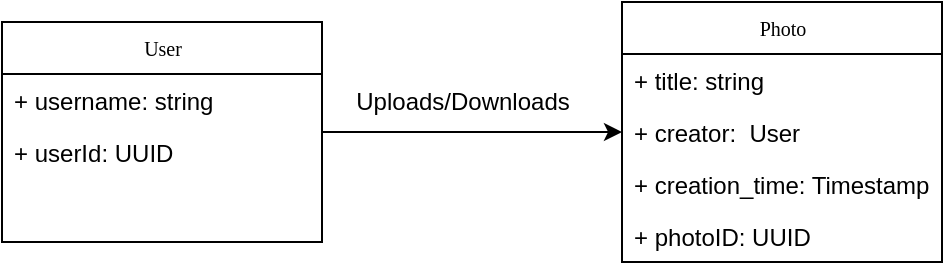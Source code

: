 <mxfile version="20.5.1" type="github" pages="2">
  <diagram name="Page-1" id="c4acf3e9-155e-7222-9cf6-157b1a14988f">
    <mxGraphModel dx="1426" dy="826" grid="1" gridSize="10" guides="1" tooltips="1" connect="1" arrows="1" fold="1" page="1" pageScale="1" pageWidth="850" pageHeight="1100" background="none" math="0" shadow="0">
      <root>
        <mxCell id="0" />
        <mxCell id="1" parent="0" />
        <mxCell id="jt0VwyIWSqa20Az61usZ-3" style="edgeStyle=orthogonalEdgeStyle;rounded=0;orthogonalLoop=1;jettySize=auto;html=1;entryX=0;entryY=0.5;entryDx=0;entryDy=0;" edge="1" parent="1" source="17acba5748e5396b-20" target="17acba5748e5396b-32">
          <mxGeometry relative="1" as="geometry" />
        </mxCell>
        <mxCell id="17acba5748e5396b-20" value="User" style="swimlane;html=1;fontStyle=0;childLayout=stackLayout;horizontal=1;startSize=26;fillColor=none;horizontalStack=0;resizeParent=1;resizeLast=0;collapsible=1;marginBottom=0;swimlaneFillColor=#ffffff;rounded=0;shadow=0;comic=0;labelBackgroundColor=none;strokeWidth=1;fontFamily=Verdana;fontSize=10;align=center;" parent="1" vertex="1">
          <mxGeometry x="60" y="60" width="160" height="110" as="geometry" />
        </mxCell>
        <mxCell id="17acba5748e5396b-21" value="+ username: string" style="text;html=1;strokeColor=none;fillColor=none;align=left;verticalAlign=top;spacingLeft=4;spacingRight=4;whiteSpace=wrap;overflow=hidden;rotatable=0;points=[[0,0.5],[1,0.5]];portConstraint=eastwest;" parent="17acba5748e5396b-20" vertex="1">
          <mxGeometry y="26" width="160" height="26" as="geometry" />
        </mxCell>
        <mxCell id="17acba5748e5396b-24" value="+ userId: UUID" style="text;html=1;strokeColor=none;fillColor=none;align=left;verticalAlign=top;spacingLeft=4;spacingRight=4;whiteSpace=wrap;overflow=hidden;rotatable=0;points=[[0,0.5],[1,0.5]];portConstraint=eastwest;" parent="17acba5748e5396b-20" vertex="1">
          <mxGeometry y="52" width="160" height="26" as="geometry" />
        </mxCell>
        <mxCell id="17acba5748e5396b-30" value="Photo" style="swimlane;html=1;fontStyle=0;childLayout=stackLayout;horizontal=1;startSize=26;fillColor=none;horizontalStack=0;resizeParent=1;resizeLast=0;collapsible=1;marginBottom=0;swimlaneFillColor=#ffffff;rounded=0;shadow=0;comic=0;labelBackgroundColor=none;strokeWidth=1;fontFamily=Verdana;fontSize=10;align=center;" parent="1" vertex="1">
          <mxGeometry x="370" y="50" width="160" height="130" as="geometry" />
        </mxCell>
        <mxCell id="17acba5748e5396b-31" value="+ title: string" style="text;html=1;strokeColor=none;fillColor=none;align=left;verticalAlign=top;spacingLeft=4;spacingRight=4;whiteSpace=wrap;overflow=hidden;rotatable=0;points=[[0,0.5],[1,0.5]];portConstraint=eastwest;" parent="17acba5748e5396b-30" vertex="1">
          <mxGeometry y="26" width="160" height="26" as="geometry" />
        </mxCell>
        <mxCell id="17acba5748e5396b-32" value="+ creator:&amp;nbsp; User" style="text;html=1;strokeColor=none;fillColor=none;align=left;verticalAlign=top;spacingLeft=4;spacingRight=4;whiteSpace=wrap;overflow=hidden;rotatable=0;points=[[0,0.5],[1,0.5]];portConstraint=eastwest;" parent="17acba5748e5396b-30" vertex="1">
          <mxGeometry y="52" width="160" height="26" as="geometry" />
        </mxCell>
        <mxCell id="17acba5748e5396b-33" value="+ creation_time: Timestamp&lt;br&gt;&lt;br&gt;" style="text;html=1;strokeColor=none;fillColor=none;align=left;verticalAlign=top;spacingLeft=4;spacingRight=4;whiteSpace=wrap;overflow=hidden;rotatable=0;points=[[0,0.5],[1,0.5]];portConstraint=eastwest;" parent="17acba5748e5396b-30" vertex="1">
          <mxGeometry y="78" width="160" height="26" as="geometry" />
        </mxCell>
        <mxCell id="jt0VwyIWSqa20Az61usZ-2" value="+ photoID: UUID&lt;br&gt;" style="text;html=1;strokeColor=none;fillColor=none;align=left;verticalAlign=top;spacingLeft=4;spacingRight=4;whiteSpace=wrap;overflow=hidden;rotatable=0;points=[[0,0.5],[1,0.5]];portConstraint=eastwest;" vertex="1" parent="17acba5748e5396b-30">
          <mxGeometry y="104" width="160" height="26" as="geometry" />
        </mxCell>
        <mxCell id="jt0VwyIWSqa20Az61usZ-4" value="Uploads/Downloads" style="text;html=1;align=center;verticalAlign=middle;resizable=0;points=[];autosize=1;strokeColor=none;fillColor=none;" vertex="1" parent="1">
          <mxGeometry x="225" y="85" width="130" height="30" as="geometry" />
        </mxCell>
      </root>
    </mxGraphModel>
  </diagram>
  <diagram id="1UKfbe80fZGeR-ZeibnG" name="Page-2">
    <mxGraphModel dx="1358" dy="787" grid="1" gridSize="10" guides="1" tooltips="1" connect="1" arrows="1" fold="1" page="1" pageScale="1" pageWidth="827" pageHeight="1169" math="0" shadow="0">
      <root>
        <mxCell id="0" />
        <mxCell id="1" parent="0" />
        <mxCell id="nESod7RACzGaH_BVtWpB-23" value="" style="rounded=1;whiteSpace=wrap;html=1;" vertex="1" parent="1">
          <mxGeometry x="540" y="320" width="170" height="80" as="geometry" />
        </mxCell>
        <mxCell id="nESod7RACzGaH_BVtWpB-16" value="" style="rounded=1;whiteSpace=wrap;html=1;" vertex="1" parent="1">
          <mxGeometry x="530" y="180" width="220" height="110" as="geometry" />
        </mxCell>
        <mxCell id="nESod7RACzGaH_BVtWpB-5" style="edgeStyle=orthogonalEdgeStyle;rounded=0;orthogonalLoop=1;jettySize=auto;html=1;entryX=0;entryY=0;entryDx=0;entryDy=0;" edge="1" parent="1" source="nESod7RACzGaH_BVtWpB-1" target="nESod7RACzGaH_BVtWpB-4">
          <mxGeometry relative="1" as="geometry" />
        </mxCell>
        <mxCell id="nESod7RACzGaH_BVtWpB-1" value="User" style="shape=umlActor;verticalLabelPosition=bottom;verticalAlign=top;html=1;outlineConnect=0;" vertex="1" parent="1">
          <mxGeometry x="60" y="60" width="30" height="60" as="geometry" />
        </mxCell>
        <mxCell id="nESod7RACzGaH_BVtWpB-6" style="edgeStyle=orthogonalEdgeStyle;rounded=0;orthogonalLoop=1;jettySize=auto;html=1;entryX=0;entryY=0.5;entryDx=0;entryDy=0;" edge="1" parent="1" source="nESod7RACzGaH_BVtWpB-2" target="nESod7RACzGaH_BVtWpB-4">
          <mxGeometry relative="1" as="geometry" />
        </mxCell>
        <mxCell id="nESod7RACzGaH_BVtWpB-2" value="User" style="shape=umlActor;verticalLabelPosition=bottom;verticalAlign=top;html=1;outlineConnect=0;" vertex="1" parent="1">
          <mxGeometry x="60" y="160" width="30" height="60" as="geometry" />
        </mxCell>
        <mxCell id="nESod7RACzGaH_BVtWpB-8" style="edgeStyle=orthogonalEdgeStyle;rounded=0;orthogonalLoop=1;jettySize=auto;html=1;entryX=0;entryY=1;entryDx=0;entryDy=0;" edge="1" parent="1" source="nESod7RACzGaH_BVtWpB-3" target="nESod7RACzGaH_BVtWpB-4">
          <mxGeometry relative="1" as="geometry" />
        </mxCell>
        <mxCell id="nESod7RACzGaH_BVtWpB-3" value="User" style="shape=umlActor;verticalLabelPosition=bottom;verticalAlign=top;html=1;outlineConnect=0;" vertex="1" parent="1">
          <mxGeometry x="60" y="250" width="30" height="60" as="geometry" />
        </mxCell>
        <mxCell id="nESod7RACzGaH_BVtWpB-4" value="Load &lt;br&gt;Balancer" style="rhombus;whiteSpace=wrap;html=1;fillColor=#ffe6cc;strokeColor=#d79b00;" vertex="1" parent="1">
          <mxGeometry x="220" y="150" width="80" height="80" as="geometry" />
        </mxCell>
        <mxCell id="nESod7RACzGaH_BVtWpB-12" style="edgeStyle=orthogonalEdgeStyle;rounded=0;orthogonalLoop=1;jettySize=auto;html=1;exitX=1;exitY=0.5;exitDx=0;exitDy=0;entryX=0;entryY=0.5;entryDx=0;entryDy=0;entryPerimeter=0;" edge="1" parent="1" source="nESod7RACzGaH_BVtWpB-9" target="nESod7RACzGaH_BVtWpB-11">
          <mxGeometry relative="1" as="geometry" />
        </mxCell>
        <mxCell id="nESod7RACzGaH_BVtWpB-19" style="edgeStyle=orthogonalEdgeStyle;rounded=0;orthogonalLoop=1;jettySize=auto;html=1;" edge="1" parent="1" source="nESod7RACzGaH_BVtWpB-9">
          <mxGeometry relative="1" as="geometry">
            <mxPoint x="520" y="250" as="targetPoint" />
          </mxGeometry>
        </mxCell>
        <mxCell id="nESod7RACzGaH_BVtWpB-25" style="edgeStyle=orthogonalEdgeStyle;rounded=0;orthogonalLoop=1;jettySize=auto;html=1;entryX=0;entryY=0.5;entryDx=0;entryDy=0;" edge="1" parent="1" source="nESod7RACzGaH_BVtWpB-9" target="nESod7RACzGaH_BVtWpB-23">
          <mxGeometry relative="1" as="geometry">
            <Array as="points">
              <mxPoint x="450" y="195" />
              <mxPoint x="450" y="360" />
            </Array>
          </mxGeometry>
        </mxCell>
        <mxCell id="nESod7RACzGaH_BVtWpB-9" value="" style="rounded=1;whiteSpace=wrap;html=1;fillColor=#d5e8d4;strokeColor=#82b366;" vertex="1" parent="1">
          <mxGeometry x="320" y="40" width="120" height="310" as="geometry" />
        </mxCell>
        <mxCell id="nESod7RACzGaH_BVtWpB-10" value="Server" style="text;html=1;align=center;verticalAlign=middle;resizable=0;points=[];autosize=1;strokeColor=none;fillColor=none;" vertex="1" parent="1">
          <mxGeometry x="350" y="5" width="60" height="30" as="geometry" />
        </mxCell>
        <mxCell id="nESod7RACzGaH_BVtWpB-11" value="Search Engine" style="shape=cylinder3;whiteSpace=wrap;html=1;boundedLbl=1;backgroundOutline=1;size=15;fillColor=#fff2cc;strokeColor=#d6b656;" vertex="1" parent="1">
          <mxGeometry x="590" y="20" width="60" height="80" as="geometry" />
        </mxCell>
        <mxCell id="nESod7RACzGaH_BVtWpB-13" value="" style="shape=cylinder3;whiteSpace=wrap;html=1;boundedLbl=1;backgroundOutline=1;size=15;fillColor=#fff2cc;strokeColor=#d6b656;" vertex="1" parent="1">
          <mxGeometry x="540" y="190" width="60" height="80" as="geometry" />
        </mxCell>
        <mxCell id="nESod7RACzGaH_BVtWpB-14" value="" style="shape=cylinder3;whiteSpace=wrap;html=1;boundedLbl=1;backgroundOutline=1;size=15;fillColor=#fff2cc;strokeColor=#d6b656;" vertex="1" parent="1">
          <mxGeometry x="610" y="190" width="60" height="80" as="geometry" />
        </mxCell>
        <mxCell id="nESod7RACzGaH_BVtWpB-15" value="" style="shape=cylinder3;whiteSpace=wrap;html=1;boundedLbl=1;backgroundOutline=1;size=15;fillColor=#fff2cc;strokeColor=#d6b656;" vertex="1" parent="1">
          <mxGeometry x="680" y="190" width="60" height="80" as="geometry" />
        </mxCell>
        <mxCell id="nESod7RACzGaH_BVtWpB-17" value="Relational DB Servers" style="text;html=1;align=center;verticalAlign=middle;resizable=0;points=[];autosize=1;strokeColor=none;fillColor=none;" vertex="1" parent="1">
          <mxGeometry x="570" y="150" width="140" height="30" as="geometry" />
        </mxCell>
        <mxCell id="nESod7RACzGaH_BVtWpB-21" value="" style="shape=cylinder3;whiteSpace=wrap;html=1;boundedLbl=1;backgroundOutline=1;size=15;fillColor=#fff2cc;strokeColor=#d6b656;" vertex="1" parent="1">
          <mxGeometry x="550" y="320" width="60" height="80" as="geometry" />
        </mxCell>
        <mxCell id="nESod7RACzGaH_BVtWpB-22" value="" style="shape=cylinder3;whiteSpace=wrap;html=1;boundedLbl=1;backgroundOutline=1;size=15;fillColor=#fff2cc;strokeColor=#d6b656;" vertex="1" parent="1">
          <mxGeometry x="630" y="320" width="60" height="80" as="geometry" />
        </mxCell>
        <mxCell id="nESod7RACzGaH_BVtWpB-24" value="NoSQL Data" style="text;html=1;align=center;verticalAlign=middle;resizable=0;points=[];autosize=1;strokeColor=none;fillColor=none;" vertex="1" parent="1">
          <mxGeometry x="575" y="295" width="90" height="30" as="geometry" />
        </mxCell>
        <mxCell id="nESod7RACzGaH_BVtWpB-28" style="edgeStyle=orthogonalEdgeStyle;rounded=0;orthogonalLoop=1;jettySize=auto;html=1;entryX=1;entryY=0.5;entryDx=0;entryDy=0;" edge="1" parent="1" source="nESod7RACzGaH_BVtWpB-26" target="nESod7RACzGaH_BVtWpB-16">
          <mxGeometry relative="1" as="geometry">
            <Array as="points">
              <mxPoint x="770" y="470" />
              <mxPoint x="770" y="235" />
            </Array>
          </mxGeometry>
        </mxCell>
        <mxCell id="nESod7RACzGaH_BVtWpB-26" value="Photos" style="rounded=1;whiteSpace=wrap;html=1;fillColor=#fff2cc;strokeColor=#d6b656;" vertex="1" parent="1">
          <mxGeometry x="545" y="440" width="155" height="70" as="geometry" />
        </mxCell>
        <mxCell id="nESod7RACzGaH_BVtWpB-27" value="Blob Storage for Photos" style="text;html=1;align=center;verticalAlign=middle;resizable=0;points=[];autosize=1;strokeColor=none;fillColor=none;" vertex="1" parent="1">
          <mxGeometry x="545" y="415" width="150" height="30" as="geometry" />
        </mxCell>
        <mxCell id="nESod7RACzGaH_BVtWpB-31" style="edgeStyle=orthogonalEdgeStyle;rounded=0;orthogonalLoop=1;jettySize=auto;html=1;" edge="1" parent="1" source="nESod7RACzGaH_BVtWpB-29">
          <mxGeometry relative="1" as="geometry">
            <mxPoint x="380" y="350" as="targetPoint" />
          </mxGeometry>
        </mxCell>
        <mxCell id="nESod7RACzGaH_BVtWpB-32" style="edgeStyle=orthogonalEdgeStyle;rounded=0;orthogonalLoop=1;jettySize=auto;html=1;entryX=0.005;entryY=0.417;entryDx=0;entryDy=0;entryPerimeter=0;" edge="1" parent="1" source="nESod7RACzGaH_BVtWpB-29" target="nESod7RACzGaH_BVtWpB-26">
          <mxGeometry relative="1" as="geometry" />
        </mxCell>
        <mxCell id="nESod7RACzGaH_BVtWpB-29" value="Cache" style="rounded=1;whiteSpace=wrap;html=1;fillColor=#e1d5e7;strokeColor=#9673a6;" vertex="1" parent="1">
          <mxGeometry x="320" y="440" width="120" height="60" as="geometry" />
        </mxCell>
        <mxCell id="nESod7RACzGaH_BVtWpB-33" value="" style="rounded=1;whiteSpace=wrap;html=1;fillColor=#dae8fc;strokeColor=#6c8ebf;" vertex="1" parent="1">
          <mxGeometry x="335" y="60" width="90" height="40" as="geometry" />
        </mxCell>
        <mxCell id="nESod7RACzGaH_BVtWpB-34" value="" style="rounded=1;whiteSpace=wrap;html=1;fillColor=#dae8fc;strokeColor=#6c8ebf;" vertex="1" parent="1">
          <mxGeometry x="335" y="120" width="90" height="40" as="geometry" />
        </mxCell>
        <mxCell id="nESod7RACzGaH_BVtWpB-35" value="" style="rounded=1;whiteSpace=wrap;html=1;fillColor=#dae8fc;strokeColor=#6c8ebf;" vertex="1" parent="1">
          <mxGeometry x="330" y="190" width="90" height="40" as="geometry" />
        </mxCell>
        <mxCell id="nESod7RACzGaH_BVtWpB-36" value="" style="rounded=1;whiteSpace=wrap;html=1;fillColor=#dae8fc;strokeColor=#6c8ebf;" vertex="1" parent="1">
          <mxGeometry x="335" y="250" width="90" height="40" as="geometry" />
        </mxCell>
      </root>
    </mxGraphModel>
  </diagram>
</mxfile>
